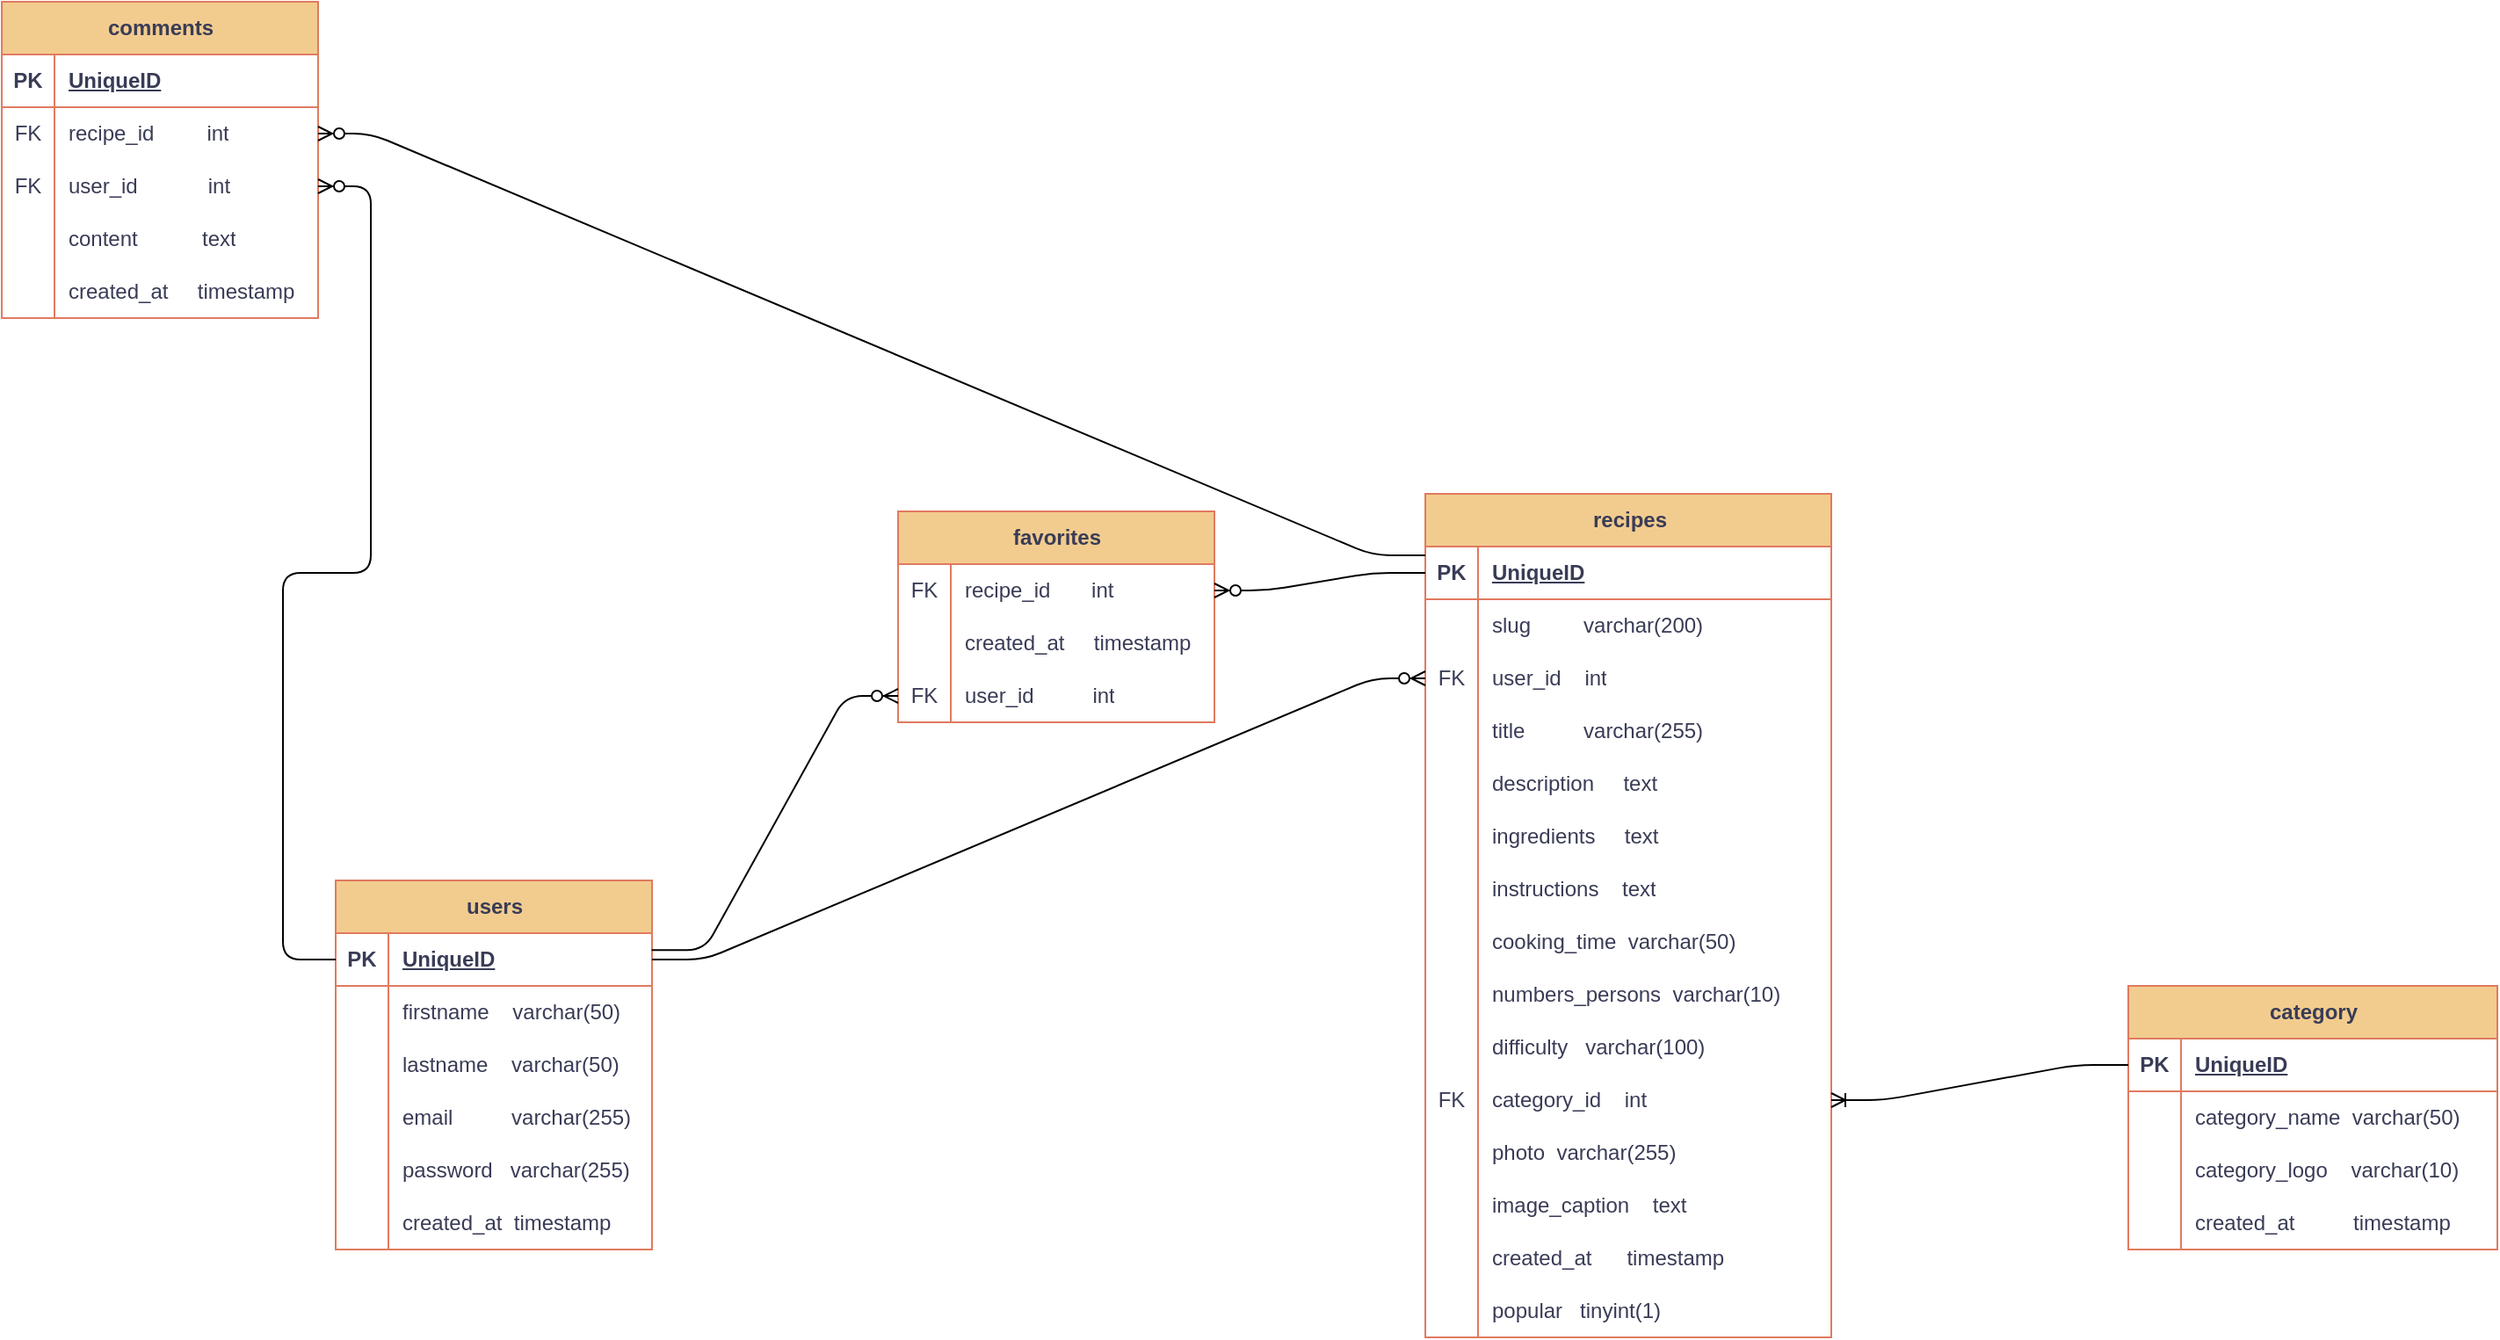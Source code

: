 <mxfile>
    <diagram name="Page-1" id="7tJO3KEdiXzlP7OfvB3-">
        <mxGraphModel dx="1970" dy="828" grid="1" gridSize="10" guides="1" tooltips="1" connect="1" arrows="1" fold="1" page="1" pageScale="1" pageWidth="827" pageHeight="1169" math="0" shadow="0">
            <root>
                <mxCell id="0"/>
                <mxCell id="1" parent="0"/>
                <mxCell id="xM1EwzCcll2f1tDaZkVR-1" value="&lt;span&gt;comments&lt;/span&gt;" style="shape=table;startSize=30;container=1;collapsible=1;childLayout=tableLayout;fixedRows=1;rowLines=0;fontStyle=1;align=center;resizeLast=1;html=1;labelBackgroundColor=none;fillColor=#F2CC8F;strokeColor=#E07A5F;fontColor=#393C56;" parent="1" vertex="1">
                    <mxGeometry x="-110" y="90" width="180" height="180" as="geometry"/>
                </mxCell>
                <mxCell id="xM1EwzCcll2f1tDaZkVR-2" value="" style="shape=tableRow;horizontal=0;startSize=0;swimlaneHead=0;swimlaneBody=0;fillColor=none;collapsible=0;dropTarget=0;points=[[0,0.5],[1,0.5]];portConstraint=eastwest;top=0;left=0;right=0;bottom=1;labelBackgroundColor=none;strokeColor=#E07A5F;fontColor=#393C56;" parent="xM1EwzCcll2f1tDaZkVR-1" vertex="1">
                    <mxGeometry y="30" width="180" height="30" as="geometry"/>
                </mxCell>
                <mxCell id="xM1EwzCcll2f1tDaZkVR-3" value="PK" style="shape=partialRectangle;connectable=0;fillColor=none;top=0;left=0;bottom=0;right=0;fontStyle=1;overflow=hidden;whiteSpace=wrap;html=1;labelBackgroundColor=none;strokeColor=#E07A5F;fontColor=#393C56;" parent="xM1EwzCcll2f1tDaZkVR-2" vertex="1">
                    <mxGeometry width="30" height="30" as="geometry">
                        <mxRectangle width="30" height="30" as="alternateBounds"/>
                    </mxGeometry>
                </mxCell>
                <mxCell id="xM1EwzCcll2f1tDaZkVR-4" value="UniqueID" style="shape=partialRectangle;connectable=0;fillColor=none;top=0;left=0;bottom=0;right=0;align=left;spacingLeft=6;fontStyle=5;overflow=hidden;whiteSpace=wrap;html=1;labelBackgroundColor=none;strokeColor=#E07A5F;fontColor=#393C56;" parent="xM1EwzCcll2f1tDaZkVR-2" vertex="1">
                    <mxGeometry x="30" width="150" height="30" as="geometry">
                        <mxRectangle width="150" height="30" as="alternateBounds"/>
                    </mxGeometry>
                </mxCell>
                <mxCell id="xM1EwzCcll2f1tDaZkVR-5" value="" style="shape=tableRow;horizontal=0;startSize=0;swimlaneHead=0;swimlaneBody=0;fillColor=none;collapsible=0;dropTarget=0;points=[[0,0.5],[1,0.5]];portConstraint=eastwest;top=0;left=0;right=0;bottom=0;labelBackgroundColor=none;strokeColor=#E07A5F;fontColor=#393C56;" parent="xM1EwzCcll2f1tDaZkVR-1" vertex="1">
                    <mxGeometry y="60" width="180" height="30" as="geometry"/>
                </mxCell>
                <mxCell id="xM1EwzCcll2f1tDaZkVR-6" value="FK" style="shape=partialRectangle;connectable=0;fillColor=none;top=0;left=0;bottom=0;right=0;editable=1;overflow=hidden;whiteSpace=wrap;html=1;labelBackgroundColor=none;strokeColor=#E07A5F;fontColor=#393C56;" parent="xM1EwzCcll2f1tDaZkVR-5" vertex="1">
                    <mxGeometry width="30" height="30" as="geometry">
                        <mxRectangle width="30" height="30" as="alternateBounds"/>
                    </mxGeometry>
                </mxCell>
                <mxCell id="xM1EwzCcll2f1tDaZkVR-7" value="recipe_id&amp;nbsp; &amp;nbsp; &amp;nbsp; &amp;nbsp; &amp;nbsp;int" style="shape=partialRectangle;connectable=0;fillColor=none;top=0;left=0;bottom=0;right=0;align=left;spacingLeft=6;overflow=hidden;whiteSpace=wrap;html=1;labelBackgroundColor=none;strokeColor=#E07A5F;fontColor=#393C56;" parent="xM1EwzCcll2f1tDaZkVR-5" vertex="1">
                    <mxGeometry x="30" width="150" height="30" as="geometry">
                        <mxRectangle width="150" height="30" as="alternateBounds"/>
                    </mxGeometry>
                </mxCell>
                <mxCell id="xM1EwzCcll2f1tDaZkVR-8" value="" style="shape=tableRow;horizontal=0;startSize=0;swimlaneHead=0;swimlaneBody=0;fillColor=none;collapsible=0;dropTarget=0;points=[[0,0.5],[1,0.5]];portConstraint=eastwest;top=0;left=0;right=0;bottom=0;labelBackgroundColor=none;strokeColor=#E07A5F;fontColor=#393C56;" parent="xM1EwzCcll2f1tDaZkVR-1" vertex="1">
                    <mxGeometry y="90" width="180" height="30" as="geometry"/>
                </mxCell>
                <mxCell id="xM1EwzCcll2f1tDaZkVR-9" value="FK" style="shape=partialRectangle;connectable=0;fillColor=none;top=0;left=0;bottom=0;right=0;editable=1;overflow=hidden;whiteSpace=wrap;html=1;labelBackgroundColor=none;strokeColor=#E07A5F;fontColor=#393C56;" parent="xM1EwzCcll2f1tDaZkVR-8" vertex="1">
                    <mxGeometry width="30" height="30" as="geometry">
                        <mxRectangle width="30" height="30" as="alternateBounds"/>
                    </mxGeometry>
                </mxCell>
                <mxCell id="xM1EwzCcll2f1tDaZkVR-10" value="user_id&amp;nbsp; &amp;nbsp; &amp;nbsp; &amp;nbsp; &amp;nbsp; &amp;nbsp; int" style="shape=partialRectangle;connectable=0;fillColor=none;top=0;left=0;bottom=0;right=0;align=left;spacingLeft=6;overflow=hidden;whiteSpace=wrap;html=1;labelBackgroundColor=none;strokeColor=#E07A5F;fontColor=#393C56;" parent="xM1EwzCcll2f1tDaZkVR-8" vertex="1">
                    <mxGeometry x="30" width="150" height="30" as="geometry">
                        <mxRectangle width="150" height="30" as="alternateBounds"/>
                    </mxGeometry>
                </mxCell>
                <mxCell id="xM1EwzCcll2f1tDaZkVR-11" value="" style="shape=tableRow;horizontal=0;startSize=0;swimlaneHead=0;swimlaneBody=0;fillColor=none;collapsible=0;dropTarget=0;points=[[0,0.5],[1,0.5]];portConstraint=eastwest;top=0;left=0;right=0;bottom=0;labelBackgroundColor=none;strokeColor=#E07A5F;fontColor=#393C56;" parent="xM1EwzCcll2f1tDaZkVR-1" vertex="1">
                    <mxGeometry y="120" width="180" height="30" as="geometry"/>
                </mxCell>
                <mxCell id="xM1EwzCcll2f1tDaZkVR-12" value="" style="shape=partialRectangle;connectable=0;fillColor=none;top=0;left=0;bottom=0;right=0;editable=1;overflow=hidden;whiteSpace=wrap;html=1;labelBackgroundColor=none;strokeColor=#E07A5F;fontColor=#393C56;" parent="xM1EwzCcll2f1tDaZkVR-11" vertex="1">
                    <mxGeometry width="30" height="30" as="geometry">
                        <mxRectangle width="30" height="30" as="alternateBounds"/>
                    </mxGeometry>
                </mxCell>
                <mxCell id="xM1EwzCcll2f1tDaZkVR-13" value="content&amp;nbsp; &amp;nbsp; &amp;nbsp; &amp;nbsp; &amp;nbsp; &amp;nbsp;text" style="shape=partialRectangle;connectable=0;fillColor=none;top=0;left=0;bottom=0;right=0;align=left;spacingLeft=6;overflow=hidden;whiteSpace=wrap;html=1;labelBackgroundColor=none;strokeColor=#E07A5F;fontColor=#393C56;" parent="xM1EwzCcll2f1tDaZkVR-11" vertex="1">
                    <mxGeometry x="30" width="150" height="30" as="geometry">
                        <mxRectangle width="150" height="30" as="alternateBounds"/>
                    </mxGeometry>
                </mxCell>
                <mxCell id="xM1EwzCcll2f1tDaZkVR-14" style="shape=tableRow;horizontal=0;startSize=0;swimlaneHead=0;swimlaneBody=0;fillColor=none;collapsible=0;dropTarget=0;points=[[0,0.5],[1,0.5]];portConstraint=eastwest;top=0;left=0;right=0;bottom=0;labelBackgroundColor=none;strokeColor=#E07A5F;fontColor=#393C56;" parent="xM1EwzCcll2f1tDaZkVR-1" vertex="1">
                    <mxGeometry y="150" width="180" height="30" as="geometry"/>
                </mxCell>
                <mxCell id="xM1EwzCcll2f1tDaZkVR-15" style="shape=partialRectangle;connectable=0;fillColor=none;top=0;left=0;bottom=0;right=0;editable=1;overflow=hidden;whiteSpace=wrap;html=1;labelBackgroundColor=none;strokeColor=#E07A5F;fontColor=#393C56;" parent="xM1EwzCcll2f1tDaZkVR-14" vertex="1">
                    <mxGeometry width="30" height="30" as="geometry">
                        <mxRectangle width="30" height="30" as="alternateBounds"/>
                    </mxGeometry>
                </mxCell>
                <mxCell id="xM1EwzCcll2f1tDaZkVR-16" value="created_at&amp;nbsp; &amp;nbsp; &amp;nbsp;timestamp" style="shape=partialRectangle;connectable=0;fillColor=none;top=0;left=0;bottom=0;right=0;align=left;spacingLeft=6;overflow=hidden;whiteSpace=wrap;html=1;labelBackgroundColor=none;strokeColor=#E07A5F;fontColor=#393C56;" parent="xM1EwzCcll2f1tDaZkVR-14" vertex="1">
                    <mxGeometry x="30" width="150" height="30" as="geometry">
                        <mxRectangle width="150" height="30" as="alternateBounds"/>
                    </mxGeometry>
                </mxCell>
                <mxCell id="xM1EwzCcll2f1tDaZkVR-17" value="users" style="shape=table;startSize=30;container=1;collapsible=1;childLayout=tableLayout;fixedRows=1;rowLines=0;fontStyle=1;align=center;resizeLast=1;html=1;strokeColor=#E07A5F;fontColor=#393C56;fillColor=#F2CC8F;" parent="1" vertex="1">
                    <mxGeometry x="80" y="590" width="180" height="210" as="geometry"/>
                </mxCell>
                <mxCell id="xM1EwzCcll2f1tDaZkVR-18" value="" style="shape=tableRow;horizontal=0;startSize=0;swimlaneHead=0;swimlaneBody=0;fillColor=none;collapsible=0;dropTarget=0;points=[[0,0.5],[1,0.5]];portConstraint=eastwest;top=0;left=0;right=0;bottom=1;strokeColor=#E07A5F;fontColor=#393C56;" parent="xM1EwzCcll2f1tDaZkVR-17" vertex="1">
                    <mxGeometry y="30" width="180" height="30" as="geometry"/>
                </mxCell>
                <mxCell id="xM1EwzCcll2f1tDaZkVR-19" value="PK" style="shape=partialRectangle;connectable=0;fillColor=none;top=0;left=0;bottom=0;right=0;fontStyle=1;overflow=hidden;whiteSpace=wrap;html=1;strokeColor=#E07A5F;fontColor=#393C56;" parent="xM1EwzCcll2f1tDaZkVR-18" vertex="1">
                    <mxGeometry width="30" height="30" as="geometry">
                        <mxRectangle width="30" height="30" as="alternateBounds"/>
                    </mxGeometry>
                </mxCell>
                <mxCell id="xM1EwzCcll2f1tDaZkVR-20" value="UniqueID" style="shape=partialRectangle;connectable=0;fillColor=none;top=0;left=0;bottom=0;right=0;align=left;spacingLeft=6;fontStyle=5;overflow=hidden;whiteSpace=wrap;html=1;strokeColor=#E07A5F;fontColor=#393C56;" parent="xM1EwzCcll2f1tDaZkVR-18" vertex="1">
                    <mxGeometry x="30" width="150" height="30" as="geometry">
                        <mxRectangle width="150" height="30" as="alternateBounds"/>
                    </mxGeometry>
                </mxCell>
                <mxCell id="xM1EwzCcll2f1tDaZkVR-21" value="" style="shape=tableRow;horizontal=0;startSize=0;swimlaneHead=0;swimlaneBody=0;fillColor=none;collapsible=0;dropTarget=0;points=[[0,0.5],[1,0.5]];portConstraint=eastwest;top=0;left=0;right=0;bottom=0;strokeColor=#E07A5F;fontColor=#393C56;" parent="xM1EwzCcll2f1tDaZkVR-17" vertex="1">
                    <mxGeometry y="60" width="180" height="30" as="geometry"/>
                </mxCell>
                <mxCell id="xM1EwzCcll2f1tDaZkVR-22" value="" style="shape=partialRectangle;connectable=0;fillColor=none;top=0;left=0;bottom=0;right=0;editable=1;overflow=hidden;whiteSpace=wrap;html=1;strokeColor=#E07A5F;fontColor=#393C56;" parent="xM1EwzCcll2f1tDaZkVR-21" vertex="1">
                    <mxGeometry width="30" height="30" as="geometry">
                        <mxRectangle width="30" height="30" as="alternateBounds"/>
                    </mxGeometry>
                </mxCell>
                <mxCell id="xM1EwzCcll2f1tDaZkVR-23" value="firstname&amp;nbsp; &amp;nbsp; varchar(50)" style="shape=partialRectangle;connectable=0;fillColor=none;top=0;left=0;bottom=0;right=0;align=left;spacingLeft=6;overflow=hidden;whiteSpace=wrap;html=1;strokeColor=#E07A5F;fontColor=#393C56;" parent="xM1EwzCcll2f1tDaZkVR-21" vertex="1">
                    <mxGeometry x="30" width="150" height="30" as="geometry">
                        <mxRectangle width="150" height="30" as="alternateBounds"/>
                    </mxGeometry>
                </mxCell>
                <mxCell id="xM1EwzCcll2f1tDaZkVR-24" value="" style="shape=tableRow;horizontal=0;startSize=0;swimlaneHead=0;swimlaneBody=0;fillColor=none;collapsible=0;dropTarget=0;points=[[0,0.5],[1,0.5]];portConstraint=eastwest;top=0;left=0;right=0;bottom=0;strokeColor=#E07A5F;fontColor=#393C56;" parent="xM1EwzCcll2f1tDaZkVR-17" vertex="1">
                    <mxGeometry y="90" width="180" height="30" as="geometry"/>
                </mxCell>
                <mxCell id="xM1EwzCcll2f1tDaZkVR-25" value="" style="shape=partialRectangle;connectable=0;fillColor=none;top=0;left=0;bottom=0;right=0;editable=1;overflow=hidden;whiteSpace=wrap;html=1;strokeColor=#E07A5F;fontColor=#393C56;" parent="xM1EwzCcll2f1tDaZkVR-24" vertex="1">
                    <mxGeometry width="30" height="30" as="geometry">
                        <mxRectangle width="30" height="30" as="alternateBounds"/>
                    </mxGeometry>
                </mxCell>
                <mxCell id="xM1EwzCcll2f1tDaZkVR-26" value="lastname&amp;nbsp; &amp;nbsp; varchar(50)" style="shape=partialRectangle;connectable=0;fillColor=none;top=0;left=0;bottom=0;right=0;align=left;spacingLeft=6;overflow=hidden;whiteSpace=wrap;html=1;strokeColor=#E07A5F;fontColor=#393C56;" parent="xM1EwzCcll2f1tDaZkVR-24" vertex="1">
                    <mxGeometry x="30" width="150" height="30" as="geometry">
                        <mxRectangle width="150" height="30" as="alternateBounds"/>
                    </mxGeometry>
                </mxCell>
                <mxCell id="xM1EwzCcll2f1tDaZkVR-27" value="" style="shape=tableRow;horizontal=0;startSize=0;swimlaneHead=0;swimlaneBody=0;fillColor=none;collapsible=0;dropTarget=0;points=[[0,0.5],[1,0.5]];portConstraint=eastwest;top=0;left=0;right=0;bottom=0;strokeColor=#E07A5F;fontColor=#393C56;" parent="xM1EwzCcll2f1tDaZkVR-17" vertex="1">
                    <mxGeometry y="120" width="180" height="30" as="geometry"/>
                </mxCell>
                <mxCell id="xM1EwzCcll2f1tDaZkVR-28" value="" style="shape=partialRectangle;connectable=0;fillColor=none;top=0;left=0;bottom=0;right=0;editable=1;overflow=hidden;whiteSpace=wrap;html=1;strokeColor=#E07A5F;fontColor=#393C56;" parent="xM1EwzCcll2f1tDaZkVR-27" vertex="1">
                    <mxGeometry width="30" height="30" as="geometry">
                        <mxRectangle width="30" height="30" as="alternateBounds"/>
                    </mxGeometry>
                </mxCell>
                <mxCell id="xM1EwzCcll2f1tDaZkVR-29" value="email&amp;nbsp; &amp;nbsp; &amp;nbsp; &amp;nbsp; &amp;nbsp; varchar(255)" style="shape=partialRectangle;connectable=0;fillColor=none;top=0;left=0;bottom=0;right=0;align=left;spacingLeft=6;overflow=hidden;whiteSpace=wrap;html=1;strokeColor=#E07A5F;fontColor=#393C56;" parent="xM1EwzCcll2f1tDaZkVR-27" vertex="1">
                    <mxGeometry x="30" width="150" height="30" as="geometry">
                        <mxRectangle width="150" height="30" as="alternateBounds"/>
                    </mxGeometry>
                </mxCell>
                <mxCell id="xM1EwzCcll2f1tDaZkVR-33" style="shape=tableRow;horizontal=0;startSize=0;swimlaneHead=0;swimlaneBody=0;fillColor=none;collapsible=0;dropTarget=0;points=[[0,0.5],[1,0.5]];portConstraint=eastwest;top=0;left=0;right=0;bottom=0;strokeColor=#E07A5F;fontColor=#393C56;" parent="xM1EwzCcll2f1tDaZkVR-17" vertex="1">
                    <mxGeometry y="150" width="180" height="30" as="geometry"/>
                </mxCell>
                <mxCell id="xM1EwzCcll2f1tDaZkVR-34" style="shape=partialRectangle;connectable=0;fillColor=none;top=0;left=0;bottom=0;right=0;editable=1;overflow=hidden;whiteSpace=wrap;html=1;strokeColor=#E07A5F;fontColor=#393C56;" parent="xM1EwzCcll2f1tDaZkVR-33" vertex="1">
                    <mxGeometry width="30" height="30" as="geometry">
                        <mxRectangle width="30" height="30" as="alternateBounds"/>
                    </mxGeometry>
                </mxCell>
                <mxCell id="xM1EwzCcll2f1tDaZkVR-35" value="password&amp;nbsp; &amp;nbsp;varchar(255)" style="shape=partialRectangle;connectable=0;fillColor=none;top=0;left=0;bottom=0;right=0;align=left;spacingLeft=6;overflow=hidden;whiteSpace=wrap;html=1;strokeColor=#E07A5F;fontColor=#393C56;" parent="xM1EwzCcll2f1tDaZkVR-33" vertex="1">
                    <mxGeometry x="30" width="150" height="30" as="geometry">
                        <mxRectangle width="150" height="30" as="alternateBounds"/>
                    </mxGeometry>
                </mxCell>
                <mxCell id="xM1EwzCcll2f1tDaZkVR-30" style="shape=tableRow;horizontal=0;startSize=0;swimlaneHead=0;swimlaneBody=0;fillColor=none;collapsible=0;dropTarget=0;points=[[0,0.5],[1,0.5]];portConstraint=eastwest;top=0;left=0;right=0;bottom=0;strokeColor=#E07A5F;fontColor=#393C56;" parent="xM1EwzCcll2f1tDaZkVR-17" vertex="1">
                    <mxGeometry y="180" width="180" height="30" as="geometry"/>
                </mxCell>
                <mxCell id="xM1EwzCcll2f1tDaZkVR-31" style="shape=partialRectangle;connectable=0;fillColor=none;top=0;left=0;bottom=0;right=0;editable=1;overflow=hidden;whiteSpace=wrap;html=1;strokeColor=#E07A5F;fontColor=#393C56;" parent="xM1EwzCcll2f1tDaZkVR-30" vertex="1">
                    <mxGeometry width="30" height="30" as="geometry">
                        <mxRectangle width="30" height="30" as="alternateBounds"/>
                    </mxGeometry>
                </mxCell>
                <mxCell id="xM1EwzCcll2f1tDaZkVR-32" value="created_at&amp;nbsp; timestamp" style="shape=partialRectangle;connectable=0;fillColor=none;top=0;left=0;bottom=0;right=0;align=left;spacingLeft=6;overflow=hidden;whiteSpace=wrap;html=1;strokeColor=#E07A5F;fontColor=#393C56;" parent="xM1EwzCcll2f1tDaZkVR-30" vertex="1">
                    <mxGeometry x="30" width="150" height="30" as="geometry">
                        <mxRectangle width="150" height="30" as="alternateBounds"/>
                    </mxGeometry>
                </mxCell>
                <mxCell id="xM1EwzCcll2f1tDaZkVR-39" value="favorites" style="shape=table;startSize=30;container=1;collapsible=1;childLayout=tableLayout;fixedRows=1;rowLines=0;fontStyle=1;align=center;resizeLast=1;html=1;strokeColor=#E07A5F;fontColor=#393C56;fillColor=#F2CC8F;" parent="1" vertex="1">
                    <mxGeometry x="400" y="380" width="180" height="120" as="geometry"/>
                </mxCell>
                <mxCell id="xM1EwzCcll2f1tDaZkVR-43" value="" style="shape=tableRow;horizontal=0;startSize=0;swimlaneHead=0;swimlaneBody=0;fillColor=none;collapsible=0;dropTarget=0;points=[[0,0.5],[1,0.5]];portConstraint=eastwest;top=0;left=0;right=0;bottom=0;strokeColor=#E07A5F;fontColor=#393C56;" parent="xM1EwzCcll2f1tDaZkVR-39" vertex="1">
                    <mxGeometry y="30" width="180" height="30" as="geometry"/>
                </mxCell>
                <mxCell id="xM1EwzCcll2f1tDaZkVR-44" value="FK" style="shape=partialRectangle;connectable=0;fillColor=none;top=0;left=0;bottom=0;right=0;editable=1;overflow=hidden;whiteSpace=wrap;html=1;strokeColor=#E07A5F;fontColor=#393C56;" parent="xM1EwzCcll2f1tDaZkVR-43" vertex="1">
                    <mxGeometry width="30" height="30" as="geometry">
                        <mxRectangle width="30" height="30" as="alternateBounds"/>
                    </mxGeometry>
                </mxCell>
                <mxCell id="xM1EwzCcll2f1tDaZkVR-45" value="recipe_id&amp;nbsp; &amp;nbsp; &amp;nbsp; &amp;nbsp;int" style="shape=partialRectangle;connectable=0;fillColor=none;top=0;left=0;bottom=0;right=0;align=left;spacingLeft=6;overflow=hidden;whiteSpace=wrap;html=1;strokeColor=#E07A5F;fontColor=#393C56;" parent="xM1EwzCcll2f1tDaZkVR-43" vertex="1">
                    <mxGeometry x="30" width="150" height="30" as="geometry">
                        <mxRectangle width="150" height="30" as="alternateBounds"/>
                    </mxGeometry>
                </mxCell>
                <mxCell id="xM1EwzCcll2f1tDaZkVR-46" value="" style="shape=tableRow;horizontal=0;startSize=0;swimlaneHead=0;swimlaneBody=0;fillColor=none;collapsible=0;dropTarget=0;points=[[0,0.5],[1,0.5]];portConstraint=eastwest;top=0;left=0;right=0;bottom=0;strokeColor=#E07A5F;fontColor=#393C56;" parent="xM1EwzCcll2f1tDaZkVR-39" vertex="1">
                    <mxGeometry y="60" width="180" height="30" as="geometry"/>
                </mxCell>
                <mxCell id="xM1EwzCcll2f1tDaZkVR-47" value="" style="shape=partialRectangle;connectable=0;fillColor=none;top=0;left=0;bottom=0;right=0;editable=1;overflow=hidden;whiteSpace=wrap;html=1;strokeColor=#E07A5F;fontColor=#393C56;" parent="xM1EwzCcll2f1tDaZkVR-46" vertex="1">
                    <mxGeometry width="30" height="30" as="geometry">
                        <mxRectangle width="30" height="30" as="alternateBounds"/>
                    </mxGeometry>
                </mxCell>
                <mxCell id="xM1EwzCcll2f1tDaZkVR-48" value="created_at&amp;nbsp; &amp;nbsp; &amp;nbsp;timestamp" style="shape=partialRectangle;connectable=0;fillColor=none;top=0;left=0;bottom=0;right=0;align=left;spacingLeft=6;overflow=hidden;whiteSpace=wrap;html=1;strokeColor=#E07A5F;fontColor=#393C56;" parent="xM1EwzCcll2f1tDaZkVR-46" vertex="1">
                    <mxGeometry x="30" width="150" height="30" as="geometry">
                        <mxRectangle width="150" height="30" as="alternateBounds"/>
                    </mxGeometry>
                </mxCell>
                <mxCell id="15" style="shape=tableRow;horizontal=0;startSize=0;swimlaneHead=0;swimlaneBody=0;fillColor=none;collapsible=0;dropTarget=0;points=[[0,0.5],[1,0.5]];portConstraint=eastwest;top=0;left=0;right=0;bottom=0;strokeColor=#E07A5F;fontColor=#393C56;" vertex="1" parent="xM1EwzCcll2f1tDaZkVR-39">
                    <mxGeometry y="90" width="180" height="30" as="geometry"/>
                </mxCell>
                <mxCell id="16" value="FK" style="shape=partialRectangle;connectable=0;fillColor=none;top=0;left=0;bottom=0;right=0;editable=1;overflow=hidden;whiteSpace=wrap;html=1;strokeColor=#E07A5F;fontColor=#393C56;" vertex="1" parent="15">
                    <mxGeometry width="30" height="30" as="geometry">
                        <mxRectangle width="30" height="30" as="alternateBounds"/>
                    </mxGeometry>
                </mxCell>
                <mxCell id="17" value="user_id&amp;nbsp; &amp;nbsp; &amp;nbsp; &amp;nbsp; &amp;nbsp; int" style="shape=partialRectangle;connectable=0;fillColor=none;top=0;left=0;bottom=0;right=0;align=left;spacingLeft=6;overflow=hidden;whiteSpace=wrap;html=1;strokeColor=#E07A5F;fontColor=#393C56;" vertex="1" parent="15">
                    <mxGeometry x="30" width="150" height="30" as="geometry">
                        <mxRectangle width="150" height="30" as="alternateBounds"/>
                    </mxGeometry>
                </mxCell>
                <mxCell id="xM1EwzCcll2f1tDaZkVR-52" value="recipes" style="shape=table;startSize=30;container=1;collapsible=1;childLayout=tableLayout;fixedRows=1;rowLines=0;fontStyle=1;align=center;resizeLast=1;html=1;strokeColor=#E07A5F;fontColor=#393C56;fillColor=#F2CC8F;" parent="1" vertex="1">
                    <mxGeometry x="700" y="370" width="231" height="480" as="geometry"/>
                </mxCell>
                <mxCell id="xM1EwzCcll2f1tDaZkVR-53" value="" style="shape=tableRow;horizontal=0;startSize=0;swimlaneHead=0;swimlaneBody=0;fillColor=none;collapsible=0;dropTarget=0;points=[[0,0.5],[1,0.5]];portConstraint=eastwest;top=0;left=0;right=0;bottom=1;strokeColor=#E07A5F;fontColor=#393C56;" parent="xM1EwzCcll2f1tDaZkVR-52" vertex="1">
                    <mxGeometry y="30" width="231" height="30" as="geometry"/>
                </mxCell>
                <mxCell id="xM1EwzCcll2f1tDaZkVR-54" value="PK" style="shape=partialRectangle;connectable=0;fillColor=none;top=0;left=0;bottom=0;right=0;fontStyle=1;overflow=hidden;whiteSpace=wrap;html=1;strokeColor=#E07A5F;fontColor=#393C56;" parent="xM1EwzCcll2f1tDaZkVR-53" vertex="1">
                    <mxGeometry width="30" height="30" as="geometry">
                        <mxRectangle width="30" height="30" as="alternateBounds"/>
                    </mxGeometry>
                </mxCell>
                <mxCell id="xM1EwzCcll2f1tDaZkVR-55" value="UniqueID" style="shape=partialRectangle;connectable=0;fillColor=none;top=0;left=0;bottom=0;right=0;align=left;spacingLeft=6;fontStyle=5;overflow=hidden;whiteSpace=wrap;html=1;strokeColor=#E07A5F;fontColor=#393C56;" parent="xM1EwzCcll2f1tDaZkVR-53" vertex="1">
                    <mxGeometry x="30" width="201" height="30" as="geometry">
                        <mxRectangle width="201" height="30" as="alternateBounds"/>
                    </mxGeometry>
                </mxCell>
                <mxCell id="xM1EwzCcll2f1tDaZkVR-56" value="" style="shape=tableRow;horizontal=0;startSize=0;swimlaneHead=0;swimlaneBody=0;fillColor=none;collapsible=0;dropTarget=0;points=[[0,0.5],[1,0.5]];portConstraint=eastwest;top=0;left=0;right=0;bottom=0;strokeColor=#E07A5F;fontColor=#393C56;" parent="xM1EwzCcll2f1tDaZkVR-52" vertex="1">
                    <mxGeometry y="60" width="231" height="30" as="geometry"/>
                </mxCell>
                <mxCell id="xM1EwzCcll2f1tDaZkVR-57" value="" style="shape=partialRectangle;connectable=0;fillColor=none;top=0;left=0;bottom=0;right=0;editable=1;overflow=hidden;whiteSpace=wrap;html=1;strokeColor=#E07A5F;fontColor=#393C56;" parent="xM1EwzCcll2f1tDaZkVR-56" vertex="1">
                    <mxGeometry width="30" height="30" as="geometry">
                        <mxRectangle width="30" height="30" as="alternateBounds"/>
                    </mxGeometry>
                </mxCell>
                <mxCell id="xM1EwzCcll2f1tDaZkVR-58" value="slug&amp;nbsp; &amp;nbsp; &amp;nbsp; &amp;nbsp; &amp;nbsp;varchar(200)" style="shape=partialRectangle;connectable=0;fillColor=none;top=0;left=0;bottom=0;right=0;align=left;spacingLeft=6;overflow=hidden;whiteSpace=wrap;html=1;strokeColor=#E07A5F;fontColor=#393C56;" parent="xM1EwzCcll2f1tDaZkVR-56" vertex="1">
                    <mxGeometry x="30" width="201" height="30" as="geometry">
                        <mxRectangle width="201" height="30" as="alternateBounds"/>
                    </mxGeometry>
                </mxCell>
                <mxCell id="xM1EwzCcll2f1tDaZkVR-59" value="" style="shape=tableRow;horizontal=0;startSize=0;swimlaneHead=0;swimlaneBody=0;fillColor=none;collapsible=0;dropTarget=0;points=[[0,0.5],[1,0.5]];portConstraint=eastwest;top=0;left=0;right=0;bottom=0;strokeColor=#E07A5F;fontColor=#393C56;" parent="xM1EwzCcll2f1tDaZkVR-52" vertex="1">
                    <mxGeometry y="90" width="231" height="30" as="geometry"/>
                </mxCell>
                <mxCell id="xM1EwzCcll2f1tDaZkVR-60" value="FK" style="shape=partialRectangle;connectable=0;fillColor=none;top=0;left=0;bottom=0;right=0;editable=1;overflow=hidden;whiteSpace=wrap;html=1;strokeColor=#E07A5F;fontColor=#393C56;" parent="xM1EwzCcll2f1tDaZkVR-59" vertex="1">
                    <mxGeometry width="30" height="30" as="geometry">
                        <mxRectangle width="30" height="30" as="alternateBounds"/>
                    </mxGeometry>
                </mxCell>
                <mxCell id="xM1EwzCcll2f1tDaZkVR-61" value="user_id&amp;nbsp; &amp;nbsp; int" style="shape=partialRectangle;connectable=0;fillColor=none;top=0;left=0;bottom=0;right=0;align=left;spacingLeft=6;overflow=hidden;whiteSpace=wrap;html=1;strokeColor=#E07A5F;fontColor=#393C56;" parent="xM1EwzCcll2f1tDaZkVR-59" vertex="1">
                    <mxGeometry x="30" width="201" height="30" as="geometry">
                        <mxRectangle width="201" height="30" as="alternateBounds"/>
                    </mxGeometry>
                </mxCell>
                <mxCell id="xM1EwzCcll2f1tDaZkVR-62" value="" style="shape=tableRow;horizontal=0;startSize=0;swimlaneHead=0;swimlaneBody=0;fillColor=none;collapsible=0;dropTarget=0;points=[[0,0.5],[1,0.5]];portConstraint=eastwest;top=0;left=0;right=0;bottom=0;strokeColor=#E07A5F;fontColor=#393C56;" parent="xM1EwzCcll2f1tDaZkVR-52" vertex="1">
                    <mxGeometry y="120" width="231" height="30" as="geometry"/>
                </mxCell>
                <mxCell id="xM1EwzCcll2f1tDaZkVR-63" value="" style="shape=partialRectangle;connectable=0;fillColor=none;top=0;left=0;bottom=0;right=0;editable=1;overflow=hidden;whiteSpace=wrap;html=1;strokeColor=#E07A5F;fontColor=#393C56;" parent="xM1EwzCcll2f1tDaZkVR-62" vertex="1">
                    <mxGeometry width="30" height="30" as="geometry">
                        <mxRectangle width="30" height="30" as="alternateBounds"/>
                    </mxGeometry>
                </mxCell>
                <mxCell id="xM1EwzCcll2f1tDaZkVR-64" value="title&amp;nbsp; &amp;nbsp; &amp;nbsp; &amp;nbsp; &amp;nbsp; varchar(255)" style="shape=partialRectangle;connectable=0;fillColor=none;top=0;left=0;bottom=0;right=0;align=left;spacingLeft=6;overflow=hidden;whiteSpace=wrap;html=1;strokeColor=#E07A5F;fontColor=#393C56;" parent="xM1EwzCcll2f1tDaZkVR-62" vertex="1">
                    <mxGeometry x="30" width="201" height="30" as="geometry">
                        <mxRectangle width="201" height="30" as="alternateBounds"/>
                    </mxGeometry>
                </mxCell>
                <mxCell id="xM1EwzCcll2f1tDaZkVR-95" style="shape=tableRow;horizontal=0;startSize=0;swimlaneHead=0;swimlaneBody=0;fillColor=none;collapsible=0;dropTarget=0;points=[[0,0.5],[1,0.5]];portConstraint=eastwest;top=0;left=0;right=0;bottom=0;strokeColor=#E07A5F;fontColor=#393C56;" parent="xM1EwzCcll2f1tDaZkVR-52" vertex="1">
                    <mxGeometry y="150" width="231" height="30" as="geometry"/>
                </mxCell>
                <mxCell id="xM1EwzCcll2f1tDaZkVR-96" style="shape=partialRectangle;connectable=0;fillColor=none;top=0;left=0;bottom=0;right=0;editable=1;overflow=hidden;whiteSpace=wrap;html=1;strokeColor=#E07A5F;fontColor=#393C56;" parent="xM1EwzCcll2f1tDaZkVR-95" vertex="1">
                    <mxGeometry width="30" height="30" as="geometry">
                        <mxRectangle width="30" height="30" as="alternateBounds"/>
                    </mxGeometry>
                </mxCell>
                <mxCell id="xM1EwzCcll2f1tDaZkVR-97" value="description&amp;nbsp; &amp;nbsp; &amp;nbsp;text" style="shape=partialRectangle;connectable=0;fillColor=none;top=0;left=0;bottom=0;right=0;align=left;spacingLeft=6;overflow=hidden;whiteSpace=wrap;html=1;strokeColor=#E07A5F;fontColor=#393C56;" parent="xM1EwzCcll2f1tDaZkVR-95" vertex="1">
                    <mxGeometry x="30" width="201" height="30" as="geometry">
                        <mxRectangle width="201" height="30" as="alternateBounds"/>
                    </mxGeometry>
                </mxCell>
                <mxCell id="xM1EwzCcll2f1tDaZkVR-92" style="shape=tableRow;horizontal=0;startSize=0;swimlaneHead=0;swimlaneBody=0;fillColor=none;collapsible=0;dropTarget=0;points=[[0,0.5],[1,0.5]];portConstraint=eastwest;top=0;left=0;right=0;bottom=0;strokeColor=#E07A5F;fontColor=#393C56;" parent="xM1EwzCcll2f1tDaZkVR-52" vertex="1">
                    <mxGeometry y="180" width="231" height="30" as="geometry"/>
                </mxCell>
                <mxCell id="xM1EwzCcll2f1tDaZkVR-93" style="shape=partialRectangle;connectable=0;fillColor=none;top=0;left=0;bottom=0;right=0;editable=1;overflow=hidden;whiteSpace=wrap;html=1;strokeColor=#E07A5F;fontColor=#393C56;" parent="xM1EwzCcll2f1tDaZkVR-92" vertex="1">
                    <mxGeometry width="30" height="30" as="geometry">
                        <mxRectangle width="30" height="30" as="alternateBounds"/>
                    </mxGeometry>
                </mxCell>
                <mxCell id="xM1EwzCcll2f1tDaZkVR-94" value="ingredients&amp;nbsp; &amp;nbsp; &amp;nbsp;text" style="shape=partialRectangle;connectable=0;fillColor=none;top=0;left=0;bottom=0;right=0;align=left;spacingLeft=6;overflow=hidden;whiteSpace=wrap;html=1;strokeColor=#E07A5F;fontColor=#393C56;" parent="xM1EwzCcll2f1tDaZkVR-92" vertex="1">
                    <mxGeometry x="30" width="201" height="30" as="geometry">
                        <mxRectangle width="201" height="30" as="alternateBounds"/>
                    </mxGeometry>
                </mxCell>
                <mxCell id="xM1EwzCcll2f1tDaZkVR-89" style="shape=tableRow;horizontal=0;startSize=0;swimlaneHead=0;swimlaneBody=0;fillColor=none;collapsible=0;dropTarget=0;points=[[0,0.5],[1,0.5]];portConstraint=eastwest;top=0;left=0;right=0;bottom=0;strokeColor=#E07A5F;fontColor=#393C56;" parent="xM1EwzCcll2f1tDaZkVR-52" vertex="1">
                    <mxGeometry y="210" width="231" height="30" as="geometry"/>
                </mxCell>
                <mxCell id="xM1EwzCcll2f1tDaZkVR-90" style="shape=partialRectangle;connectable=0;fillColor=none;top=0;left=0;bottom=0;right=0;editable=1;overflow=hidden;whiteSpace=wrap;html=1;strokeColor=#E07A5F;fontColor=#393C56;" parent="xM1EwzCcll2f1tDaZkVR-89" vertex="1">
                    <mxGeometry width="30" height="30" as="geometry">
                        <mxRectangle width="30" height="30" as="alternateBounds"/>
                    </mxGeometry>
                </mxCell>
                <mxCell id="xM1EwzCcll2f1tDaZkVR-91" value="instructions&amp;nbsp; &amp;nbsp; text" style="shape=partialRectangle;connectable=0;fillColor=none;top=0;left=0;bottom=0;right=0;align=left;spacingLeft=6;overflow=hidden;whiteSpace=wrap;html=1;strokeColor=#E07A5F;fontColor=#393C56;" parent="xM1EwzCcll2f1tDaZkVR-89" vertex="1">
                    <mxGeometry x="30" width="201" height="30" as="geometry">
                        <mxRectangle width="201" height="30" as="alternateBounds"/>
                    </mxGeometry>
                </mxCell>
                <mxCell id="xM1EwzCcll2f1tDaZkVR-86" style="shape=tableRow;horizontal=0;startSize=0;swimlaneHead=0;swimlaneBody=0;fillColor=none;collapsible=0;dropTarget=0;points=[[0,0.5],[1,0.5]];portConstraint=eastwest;top=0;left=0;right=0;bottom=0;strokeColor=#E07A5F;fontColor=#393C56;" parent="xM1EwzCcll2f1tDaZkVR-52" vertex="1">
                    <mxGeometry y="240" width="231" height="30" as="geometry"/>
                </mxCell>
                <mxCell id="xM1EwzCcll2f1tDaZkVR-87" style="shape=partialRectangle;connectable=0;fillColor=none;top=0;left=0;bottom=0;right=0;editable=1;overflow=hidden;whiteSpace=wrap;html=1;strokeColor=#E07A5F;fontColor=#393C56;" parent="xM1EwzCcll2f1tDaZkVR-86" vertex="1">
                    <mxGeometry width="30" height="30" as="geometry">
                        <mxRectangle width="30" height="30" as="alternateBounds"/>
                    </mxGeometry>
                </mxCell>
                <mxCell id="xM1EwzCcll2f1tDaZkVR-88" value="cooking_time&amp;nbsp; varchar(50)" style="shape=partialRectangle;connectable=0;fillColor=none;top=0;left=0;bottom=0;right=0;align=left;spacingLeft=6;overflow=hidden;whiteSpace=wrap;html=1;strokeColor=#E07A5F;fontColor=#393C56;" parent="xM1EwzCcll2f1tDaZkVR-86" vertex="1">
                    <mxGeometry x="30" width="201" height="30" as="geometry">
                        <mxRectangle width="201" height="30" as="alternateBounds"/>
                    </mxGeometry>
                </mxCell>
                <mxCell id="xM1EwzCcll2f1tDaZkVR-83" style="shape=tableRow;horizontal=0;startSize=0;swimlaneHead=0;swimlaneBody=0;fillColor=none;collapsible=0;dropTarget=0;points=[[0,0.5],[1,0.5]];portConstraint=eastwest;top=0;left=0;right=0;bottom=0;strokeColor=#E07A5F;fontColor=#393C56;" parent="xM1EwzCcll2f1tDaZkVR-52" vertex="1">
                    <mxGeometry y="270" width="231" height="30" as="geometry"/>
                </mxCell>
                <mxCell id="xM1EwzCcll2f1tDaZkVR-84" style="shape=partialRectangle;connectable=0;fillColor=none;top=0;left=0;bottom=0;right=0;editable=1;overflow=hidden;whiteSpace=wrap;html=1;strokeColor=#E07A5F;fontColor=#393C56;" parent="xM1EwzCcll2f1tDaZkVR-83" vertex="1">
                    <mxGeometry width="30" height="30" as="geometry">
                        <mxRectangle width="30" height="30" as="alternateBounds"/>
                    </mxGeometry>
                </mxCell>
                <mxCell id="xM1EwzCcll2f1tDaZkVR-85" value="numbers_persons&amp;nbsp; varchar(10)" style="shape=partialRectangle;connectable=0;fillColor=none;top=0;left=0;bottom=0;right=0;align=left;spacingLeft=6;overflow=hidden;whiteSpace=wrap;html=1;strokeColor=#E07A5F;fontColor=#393C56;" parent="xM1EwzCcll2f1tDaZkVR-83" vertex="1">
                    <mxGeometry x="30" width="201" height="30" as="geometry">
                        <mxRectangle width="201" height="30" as="alternateBounds"/>
                    </mxGeometry>
                </mxCell>
                <mxCell id="xM1EwzCcll2f1tDaZkVR-80" style="shape=tableRow;horizontal=0;startSize=0;swimlaneHead=0;swimlaneBody=0;fillColor=none;collapsible=0;dropTarget=0;points=[[0,0.5],[1,0.5]];portConstraint=eastwest;top=0;left=0;right=0;bottom=0;strokeColor=#E07A5F;fontColor=#393C56;" parent="xM1EwzCcll2f1tDaZkVR-52" vertex="1">
                    <mxGeometry y="300" width="231" height="30" as="geometry"/>
                </mxCell>
                <mxCell id="xM1EwzCcll2f1tDaZkVR-81" style="shape=partialRectangle;connectable=0;fillColor=none;top=0;left=0;bottom=0;right=0;editable=1;overflow=hidden;whiteSpace=wrap;html=1;strokeColor=#E07A5F;fontColor=#393C56;" parent="xM1EwzCcll2f1tDaZkVR-80" vertex="1">
                    <mxGeometry width="30" height="30" as="geometry">
                        <mxRectangle width="30" height="30" as="alternateBounds"/>
                    </mxGeometry>
                </mxCell>
                <mxCell id="xM1EwzCcll2f1tDaZkVR-82" value="difficulty&amp;nbsp; &amp;nbsp;varchar(100)" style="shape=partialRectangle;connectable=0;fillColor=none;top=0;left=0;bottom=0;right=0;align=left;spacingLeft=6;overflow=hidden;whiteSpace=wrap;html=1;strokeColor=#E07A5F;fontColor=#393C56;" parent="xM1EwzCcll2f1tDaZkVR-80" vertex="1">
                    <mxGeometry x="30" width="201" height="30" as="geometry">
                        <mxRectangle width="201" height="30" as="alternateBounds"/>
                    </mxGeometry>
                </mxCell>
                <mxCell id="xM1EwzCcll2f1tDaZkVR-77" style="shape=tableRow;horizontal=0;startSize=0;swimlaneHead=0;swimlaneBody=0;fillColor=none;collapsible=0;dropTarget=0;points=[[0,0.5],[1,0.5]];portConstraint=eastwest;top=0;left=0;right=0;bottom=0;strokeColor=#E07A5F;fontColor=#393C56;" parent="xM1EwzCcll2f1tDaZkVR-52" vertex="1">
                    <mxGeometry y="330" width="231" height="30" as="geometry"/>
                </mxCell>
                <mxCell id="xM1EwzCcll2f1tDaZkVR-78" value="FK" style="shape=partialRectangle;connectable=0;fillColor=none;top=0;left=0;bottom=0;right=0;editable=1;overflow=hidden;whiteSpace=wrap;html=1;strokeColor=#E07A5F;fontColor=#393C56;" parent="xM1EwzCcll2f1tDaZkVR-77" vertex="1">
                    <mxGeometry width="30" height="30" as="geometry">
                        <mxRectangle width="30" height="30" as="alternateBounds"/>
                    </mxGeometry>
                </mxCell>
                <mxCell id="xM1EwzCcll2f1tDaZkVR-79" value="category_id&amp;nbsp; &amp;nbsp; int" style="shape=partialRectangle;connectable=0;fillColor=none;top=0;left=0;bottom=0;right=0;align=left;spacingLeft=6;overflow=hidden;whiteSpace=wrap;html=1;strokeColor=#E07A5F;fontColor=#393C56;" parent="xM1EwzCcll2f1tDaZkVR-77" vertex="1">
                    <mxGeometry x="30" width="201" height="30" as="geometry">
                        <mxRectangle width="201" height="30" as="alternateBounds"/>
                    </mxGeometry>
                </mxCell>
                <mxCell id="xM1EwzCcll2f1tDaZkVR-74" style="shape=tableRow;horizontal=0;startSize=0;swimlaneHead=0;swimlaneBody=0;fillColor=none;collapsible=0;dropTarget=0;points=[[0,0.5],[1,0.5]];portConstraint=eastwest;top=0;left=0;right=0;bottom=0;strokeColor=#E07A5F;fontColor=#393C56;" parent="xM1EwzCcll2f1tDaZkVR-52" vertex="1">
                    <mxGeometry y="360" width="231" height="30" as="geometry"/>
                </mxCell>
                <mxCell id="xM1EwzCcll2f1tDaZkVR-75" style="shape=partialRectangle;connectable=0;fillColor=none;top=0;left=0;bottom=0;right=0;editable=1;overflow=hidden;whiteSpace=wrap;html=1;strokeColor=#E07A5F;fontColor=#393C56;" parent="xM1EwzCcll2f1tDaZkVR-74" vertex="1">
                    <mxGeometry width="30" height="30" as="geometry">
                        <mxRectangle width="30" height="30" as="alternateBounds"/>
                    </mxGeometry>
                </mxCell>
                <mxCell id="xM1EwzCcll2f1tDaZkVR-76" value="photo&amp;nbsp; varchar(255)" style="shape=partialRectangle;connectable=0;fillColor=none;top=0;left=0;bottom=0;right=0;align=left;spacingLeft=6;overflow=hidden;whiteSpace=wrap;html=1;strokeColor=#E07A5F;fontColor=#393C56;" parent="xM1EwzCcll2f1tDaZkVR-74" vertex="1">
                    <mxGeometry x="30" width="201" height="30" as="geometry">
                        <mxRectangle width="201" height="30" as="alternateBounds"/>
                    </mxGeometry>
                </mxCell>
                <mxCell id="xM1EwzCcll2f1tDaZkVR-71" style="shape=tableRow;horizontal=0;startSize=0;swimlaneHead=0;swimlaneBody=0;fillColor=none;collapsible=0;dropTarget=0;points=[[0,0.5],[1,0.5]];portConstraint=eastwest;top=0;left=0;right=0;bottom=0;strokeColor=#E07A5F;fontColor=#393C56;" parent="xM1EwzCcll2f1tDaZkVR-52" vertex="1">
                    <mxGeometry y="390" width="231" height="30" as="geometry"/>
                </mxCell>
                <mxCell id="xM1EwzCcll2f1tDaZkVR-72" style="shape=partialRectangle;connectable=0;fillColor=none;top=0;left=0;bottom=0;right=0;editable=1;overflow=hidden;whiteSpace=wrap;html=1;strokeColor=#E07A5F;fontColor=#393C56;" parent="xM1EwzCcll2f1tDaZkVR-71" vertex="1">
                    <mxGeometry width="30" height="30" as="geometry">
                        <mxRectangle width="30" height="30" as="alternateBounds"/>
                    </mxGeometry>
                </mxCell>
                <mxCell id="xM1EwzCcll2f1tDaZkVR-73" value="image_caption&amp;nbsp; &amp;nbsp; text" style="shape=partialRectangle;connectable=0;fillColor=none;top=0;left=0;bottom=0;right=0;align=left;spacingLeft=6;overflow=hidden;whiteSpace=wrap;html=1;strokeColor=#E07A5F;fontColor=#393C56;" parent="xM1EwzCcll2f1tDaZkVR-71" vertex="1">
                    <mxGeometry x="30" width="201" height="30" as="geometry">
                        <mxRectangle width="201" height="30" as="alternateBounds"/>
                    </mxGeometry>
                </mxCell>
                <mxCell id="xM1EwzCcll2f1tDaZkVR-68" style="shape=tableRow;horizontal=0;startSize=0;swimlaneHead=0;swimlaneBody=0;fillColor=none;collapsible=0;dropTarget=0;points=[[0,0.5],[1,0.5]];portConstraint=eastwest;top=0;left=0;right=0;bottom=0;strokeColor=#E07A5F;fontColor=#393C56;" parent="xM1EwzCcll2f1tDaZkVR-52" vertex="1">
                    <mxGeometry y="420" width="231" height="30" as="geometry"/>
                </mxCell>
                <mxCell id="xM1EwzCcll2f1tDaZkVR-69" style="shape=partialRectangle;connectable=0;fillColor=none;top=0;left=0;bottom=0;right=0;editable=1;overflow=hidden;whiteSpace=wrap;html=1;strokeColor=#E07A5F;fontColor=#393C56;" parent="xM1EwzCcll2f1tDaZkVR-68" vertex="1">
                    <mxGeometry width="30" height="30" as="geometry">
                        <mxRectangle width="30" height="30" as="alternateBounds"/>
                    </mxGeometry>
                </mxCell>
                <mxCell id="xM1EwzCcll2f1tDaZkVR-70" value="&lt;div&gt;created_at&amp;nbsp; &amp;nbsp; &amp;nbsp; timestamp&lt;/div&gt;" style="shape=partialRectangle;connectable=0;fillColor=none;top=0;left=0;bottom=0;right=0;align=left;spacingLeft=6;overflow=hidden;whiteSpace=wrap;html=1;strokeColor=#E07A5F;fontColor=#393C56;" parent="xM1EwzCcll2f1tDaZkVR-68" vertex="1">
                    <mxGeometry x="30" width="201" height="30" as="geometry">
                        <mxRectangle width="201" height="30" as="alternateBounds"/>
                    </mxGeometry>
                </mxCell>
                <mxCell id="xM1EwzCcll2f1tDaZkVR-65" style="shape=tableRow;horizontal=0;startSize=0;swimlaneHead=0;swimlaneBody=0;fillColor=none;collapsible=0;dropTarget=0;points=[[0,0.5],[1,0.5]];portConstraint=eastwest;top=0;left=0;right=0;bottom=0;strokeColor=#E07A5F;fontColor=#393C56;" parent="xM1EwzCcll2f1tDaZkVR-52" vertex="1">
                    <mxGeometry y="450" width="231" height="30" as="geometry"/>
                </mxCell>
                <mxCell id="xM1EwzCcll2f1tDaZkVR-66" style="shape=partialRectangle;connectable=0;fillColor=none;top=0;left=0;bottom=0;right=0;editable=1;overflow=hidden;whiteSpace=wrap;html=1;strokeColor=#E07A5F;fontColor=#393C56;" parent="xM1EwzCcll2f1tDaZkVR-65" vertex="1">
                    <mxGeometry width="30" height="30" as="geometry">
                        <mxRectangle width="30" height="30" as="alternateBounds"/>
                    </mxGeometry>
                </mxCell>
                <mxCell id="xM1EwzCcll2f1tDaZkVR-67" value="popular&amp;nbsp; &amp;nbsp;tinyint(1)" style="shape=partialRectangle;connectable=0;fillColor=none;top=0;left=0;bottom=0;right=0;align=left;spacingLeft=6;overflow=hidden;whiteSpace=wrap;html=1;strokeColor=#E07A5F;fontColor=#393C56;" parent="xM1EwzCcll2f1tDaZkVR-65" vertex="1">
                    <mxGeometry x="30" width="201" height="30" as="geometry">
                        <mxRectangle width="201" height="30" as="alternateBounds"/>
                    </mxGeometry>
                </mxCell>
                <mxCell id="xM1EwzCcll2f1tDaZkVR-103" value="category" style="shape=table;startSize=30;container=1;collapsible=1;childLayout=tableLayout;fixedRows=1;rowLines=0;fontStyle=1;align=center;resizeLast=1;html=1;strokeColor=#E07A5F;fontColor=#393C56;fillColor=#F2CC8F;" parent="1" vertex="1">
                    <mxGeometry x="1100" y="650" width="210" height="150" as="geometry"/>
                </mxCell>
                <mxCell id="xM1EwzCcll2f1tDaZkVR-104" value="" style="shape=tableRow;horizontal=0;startSize=0;swimlaneHead=0;swimlaneBody=0;fillColor=none;collapsible=0;dropTarget=0;points=[[0,0.5],[1,0.5]];portConstraint=eastwest;top=0;left=0;right=0;bottom=1;strokeColor=#E07A5F;fontColor=#393C56;" parent="xM1EwzCcll2f1tDaZkVR-103" vertex="1">
                    <mxGeometry y="30" width="210" height="30" as="geometry"/>
                </mxCell>
                <mxCell id="xM1EwzCcll2f1tDaZkVR-105" value="PK" style="shape=partialRectangle;connectable=0;fillColor=none;top=0;left=0;bottom=0;right=0;fontStyle=1;overflow=hidden;whiteSpace=wrap;html=1;strokeColor=#E07A5F;fontColor=#393C56;" parent="xM1EwzCcll2f1tDaZkVR-104" vertex="1">
                    <mxGeometry width="30" height="30" as="geometry">
                        <mxRectangle width="30" height="30" as="alternateBounds"/>
                    </mxGeometry>
                </mxCell>
                <mxCell id="xM1EwzCcll2f1tDaZkVR-106" value="UniqueID" style="shape=partialRectangle;connectable=0;fillColor=none;top=0;left=0;bottom=0;right=0;align=left;spacingLeft=6;fontStyle=5;overflow=hidden;whiteSpace=wrap;html=1;strokeColor=#E07A5F;fontColor=#393C56;" parent="xM1EwzCcll2f1tDaZkVR-104" vertex="1">
                    <mxGeometry x="30" width="180" height="30" as="geometry">
                        <mxRectangle width="180" height="30" as="alternateBounds"/>
                    </mxGeometry>
                </mxCell>
                <mxCell id="xM1EwzCcll2f1tDaZkVR-107" value="" style="shape=tableRow;horizontal=0;startSize=0;swimlaneHead=0;swimlaneBody=0;fillColor=none;collapsible=0;dropTarget=0;points=[[0,0.5],[1,0.5]];portConstraint=eastwest;top=0;left=0;right=0;bottom=0;strokeColor=#E07A5F;fontColor=#393C56;" parent="xM1EwzCcll2f1tDaZkVR-103" vertex="1">
                    <mxGeometry y="60" width="210" height="30" as="geometry"/>
                </mxCell>
                <mxCell id="xM1EwzCcll2f1tDaZkVR-108" value="" style="shape=partialRectangle;connectable=0;fillColor=none;top=0;left=0;bottom=0;right=0;editable=1;overflow=hidden;whiteSpace=wrap;html=1;strokeColor=#E07A5F;fontColor=#393C56;" parent="xM1EwzCcll2f1tDaZkVR-107" vertex="1">
                    <mxGeometry width="30" height="30" as="geometry">
                        <mxRectangle width="30" height="30" as="alternateBounds"/>
                    </mxGeometry>
                </mxCell>
                <mxCell id="xM1EwzCcll2f1tDaZkVR-109" value="category_name&amp;nbsp; varchar(50)" style="shape=partialRectangle;connectable=0;fillColor=none;top=0;left=0;bottom=0;right=0;align=left;spacingLeft=6;overflow=hidden;whiteSpace=wrap;html=1;strokeColor=#E07A5F;fontColor=#393C56;" parent="xM1EwzCcll2f1tDaZkVR-107" vertex="1">
                    <mxGeometry x="30" width="180" height="30" as="geometry">
                        <mxRectangle width="180" height="30" as="alternateBounds"/>
                    </mxGeometry>
                </mxCell>
                <mxCell id="xM1EwzCcll2f1tDaZkVR-110" value="" style="shape=tableRow;horizontal=0;startSize=0;swimlaneHead=0;swimlaneBody=0;fillColor=none;collapsible=0;dropTarget=0;points=[[0,0.5],[1,0.5]];portConstraint=eastwest;top=0;left=0;right=0;bottom=0;strokeColor=#E07A5F;fontColor=#393C56;" parent="xM1EwzCcll2f1tDaZkVR-103" vertex="1">
                    <mxGeometry y="90" width="210" height="30" as="geometry"/>
                </mxCell>
                <mxCell id="xM1EwzCcll2f1tDaZkVR-111" value="" style="shape=partialRectangle;connectable=0;fillColor=none;top=0;left=0;bottom=0;right=0;editable=1;overflow=hidden;whiteSpace=wrap;html=1;strokeColor=#E07A5F;fontColor=#393C56;" parent="xM1EwzCcll2f1tDaZkVR-110" vertex="1">
                    <mxGeometry width="30" height="30" as="geometry">
                        <mxRectangle width="30" height="30" as="alternateBounds"/>
                    </mxGeometry>
                </mxCell>
                <mxCell id="xM1EwzCcll2f1tDaZkVR-112" value="category_logo&amp;nbsp; &amp;nbsp; varchar(10)" style="shape=partialRectangle;connectable=0;fillColor=none;top=0;left=0;bottom=0;right=0;align=left;spacingLeft=6;overflow=hidden;whiteSpace=wrap;html=1;strokeColor=#E07A5F;fontColor=#393C56;" parent="xM1EwzCcll2f1tDaZkVR-110" vertex="1">
                    <mxGeometry x="30" width="180" height="30" as="geometry">
                        <mxRectangle width="180" height="30" as="alternateBounds"/>
                    </mxGeometry>
                </mxCell>
                <mxCell id="xM1EwzCcll2f1tDaZkVR-113" value="" style="shape=tableRow;horizontal=0;startSize=0;swimlaneHead=0;swimlaneBody=0;fillColor=none;collapsible=0;dropTarget=0;points=[[0,0.5],[1,0.5]];portConstraint=eastwest;top=0;left=0;right=0;bottom=0;strokeColor=#E07A5F;fontColor=#393C56;" parent="xM1EwzCcll2f1tDaZkVR-103" vertex="1">
                    <mxGeometry y="120" width="210" height="30" as="geometry"/>
                </mxCell>
                <mxCell id="xM1EwzCcll2f1tDaZkVR-114" value="" style="shape=partialRectangle;connectable=0;fillColor=none;top=0;left=0;bottom=0;right=0;editable=1;overflow=hidden;whiteSpace=wrap;html=1;strokeColor=#E07A5F;fontColor=#393C56;" parent="xM1EwzCcll2f1tDaZkVR-113" vertex="1">
                    <mxGeometry width="30" height="30" as="geometry">
                        <mxRectangle width="30" height="30" as="alternateBounds"/>
                    </mxGeometry>
                </mxCell>
                <mxCell id="xM1EwzCcll2f1tDaZkVR-115" value="created_at&amp;nbsp; &amp;nbsp; &amp;nbsp; &amp;nbsp; &amp;nbsp; timestamp" style="shape=partialRectangle;connectable=0;fillColor=none;top=0;left=0;bottom=0;right=0;align=left;spacingLeft=6;overflow=hidden;whiteSpace=wrap;html=1;strokeColor=#E07A5F;fontColor=#393C56;" parent="xM1EwzCcll2f1tDaZkVR-113" vertex="1">
                    <mxGeometry x="30" width="180" height="30" as="geometry">
                        <mxRectangle width="180" height="30" as="alternateBounds"/>
                    </mxGeometry>
                </mxCell>
                <mxCell id="13" value="" style="edgeStyle=entityRelationEdgeStyle;fontSize=12;html=1;endArrow=ERoneToMany;entryX=1;entryY=0.5;entryDx=0;entryDy=0;" parent="1" source="xM1EwzCcll2f1tDaZkVR-104" target="xM1EwzCcll2f1tDaZkVR-77" edge="1">
                    <mxGeometry width="100" height="100" relative="1" as="geometry">
                        <mxPoint x="900" y="810" as="sourcePoint"/>
                        <mxPoint x="1000" y="710" as="targetPoint"/>
                    </mxGeometry>
                </mxCell>
                <mxCell id="19" value="" style="edgeStyle=entityRelationEdgeStyle;fontSize=12;html=1;endArrow=ERzeroToMany;endFill=1;exitX=0.999;exitY=0.322;exitDx=0;exitDy=0;entryX=0;entryY=0.5;entryDx=0;entryDy=0;exitPerimeter=0;" edge="1" parent="1" source="xM1EwzCcll2f1tDaZkVR-18" target="15">
                    <mxGeometry width="100" height="100" relative="1" as="geometry">
                        <mxPoint x="339.82" y="409.23" as="sourcePoint"/>
                        <mxPoint x="361.44" y="579.66" as="targetPoint"/>
                        <Array as="points">
                            <mxPoint x="380" y="450"/>
                            <mxPoint x="340" y="460"/>
                            <mxPoint x="340" y="470"/>
                            <mxPoint x="390" y="440"/>
                        </Array>
                    </mxGeometry>
                </mxCell>
                <mxCell id="22" value="" style="edgeStyle=entityRelationEdgeStyle;fontSize=12;html=1;endArrow=ERzeroToMany;endFill=1;entryX=1;entryY=0.5;entryDx=0;entryDy=0;exitX=0;exitY=0.5;exitDx=0;exitDy=0;" edge="1" parent="1" source="xM1EwzCcll2f1tDaZkVR-18" target="xM1EwzCcll2f1tDaZkVR-8">
                    <mxGeometry width="100" height="100" relative="1" as="geometry">
                        <mxPoint x="250" y="390" as="sourcePoint"/>
                        <mxPoint x="350" y="290" as="targetPoint"/>
                    </mxGeometry>
                </mxCell>
                <mxCell id="24" value="" style="edgeStyle=entityRelationEdgeStyle;fontSize=12;html=1;endArrow=ERzeroToMany;endFill=1;entryX=1;entryY=0.5;entryDx=0;entryDy=0;exitX=0;exitY=0.165;exitDx=0;exitDy=0;exitPerimeter=0;" edge="1" parent="1" source="xM1EwzCcll2f1tDaZkVR-53" target="xM1EwzCcll2f1tDaZkVR-5">
                    <mxGeometry width="100" height="100" relative="1" as="geometry">
                        <mxPoint x="690" y="400" as="sourcePoint"/>
                        <mxPoint x="210" y="150" as="targetPoint"/>
                    </mxGeometry>
                </mxCell>
                <mxCell id="23" value="" style="edgeStyle=entityRelationEdgeStyle;fontSize=12;html=1;endArrow=ERzeroToMany;endFill=1;entryX=1;entryY=0.5;entryDx=0;entryDy=0;exitX=0;exitY=0.5;exitDx=0;exitDy=0;" edge="1" parent="1" source="xM1EwzCcll2f1tDaZkVR-53" target="xM1EwzCcll2f1tDaZkVR-43">
                    <mxGeometry width="100" height="100" relative="1" as="geometry">
                        <mxPoint x="550" y="390" as="sourcePoint"/>
                        <mxPoint x="650" y="290" as="targetPoint"/>
                    </mxGeometry>
                </mxCell>
                <mxCell id="25" value="" style="edgeStyle=entityRelationEdgeStyle;fontSize=12;html=1;endArrow=ERzeroToMany;endFill=1;exitX=1;exitY=0.5;exitDx=0;exitDy=0;entryX=0;entryY=0.5;entryDx=0;entryDy=0;" edge="1" parent="1" source="xM1EwzCcll2f1tDaZkVR-18" target="xM1EwzCcll2f1tDaZkVR-59">
                    <mxGeometry width="100" height="100" relative="1" as="geometry">
                        <mxPoint x="440" y="490" as="sourcePoint"/>
                        <mxPoint x="540" y="390" as="targetPoint"/>
                    </mxGeometry>
                </mxCell>
            </root>
        </mxGraphModel>
    </diagram>
</mxfile>